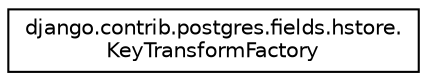 digraph "Graphical Class Hierarchy"
{
 // LATEX_PDF_SIZE
  edge [fontname="Helvetica",fontsize="10",labelfontname="Helvetica",labelfontsize="10"];
  node [fontname="Helvetica",fontsize="10",shape=record];
  rankdir="LR";
  Node0 [label="django.contrib.postgres.fields.hstore.\lKeyTransformFactory",height=0.2,width=0.4,color="black", fillcolor="white", style="filled",URL="$d1/d3e/classdjango_1_1contrib_1_1postgres_1_1fields_1_1hstore_1_1_key_transform_factory.html",tooltip=" "];
}
